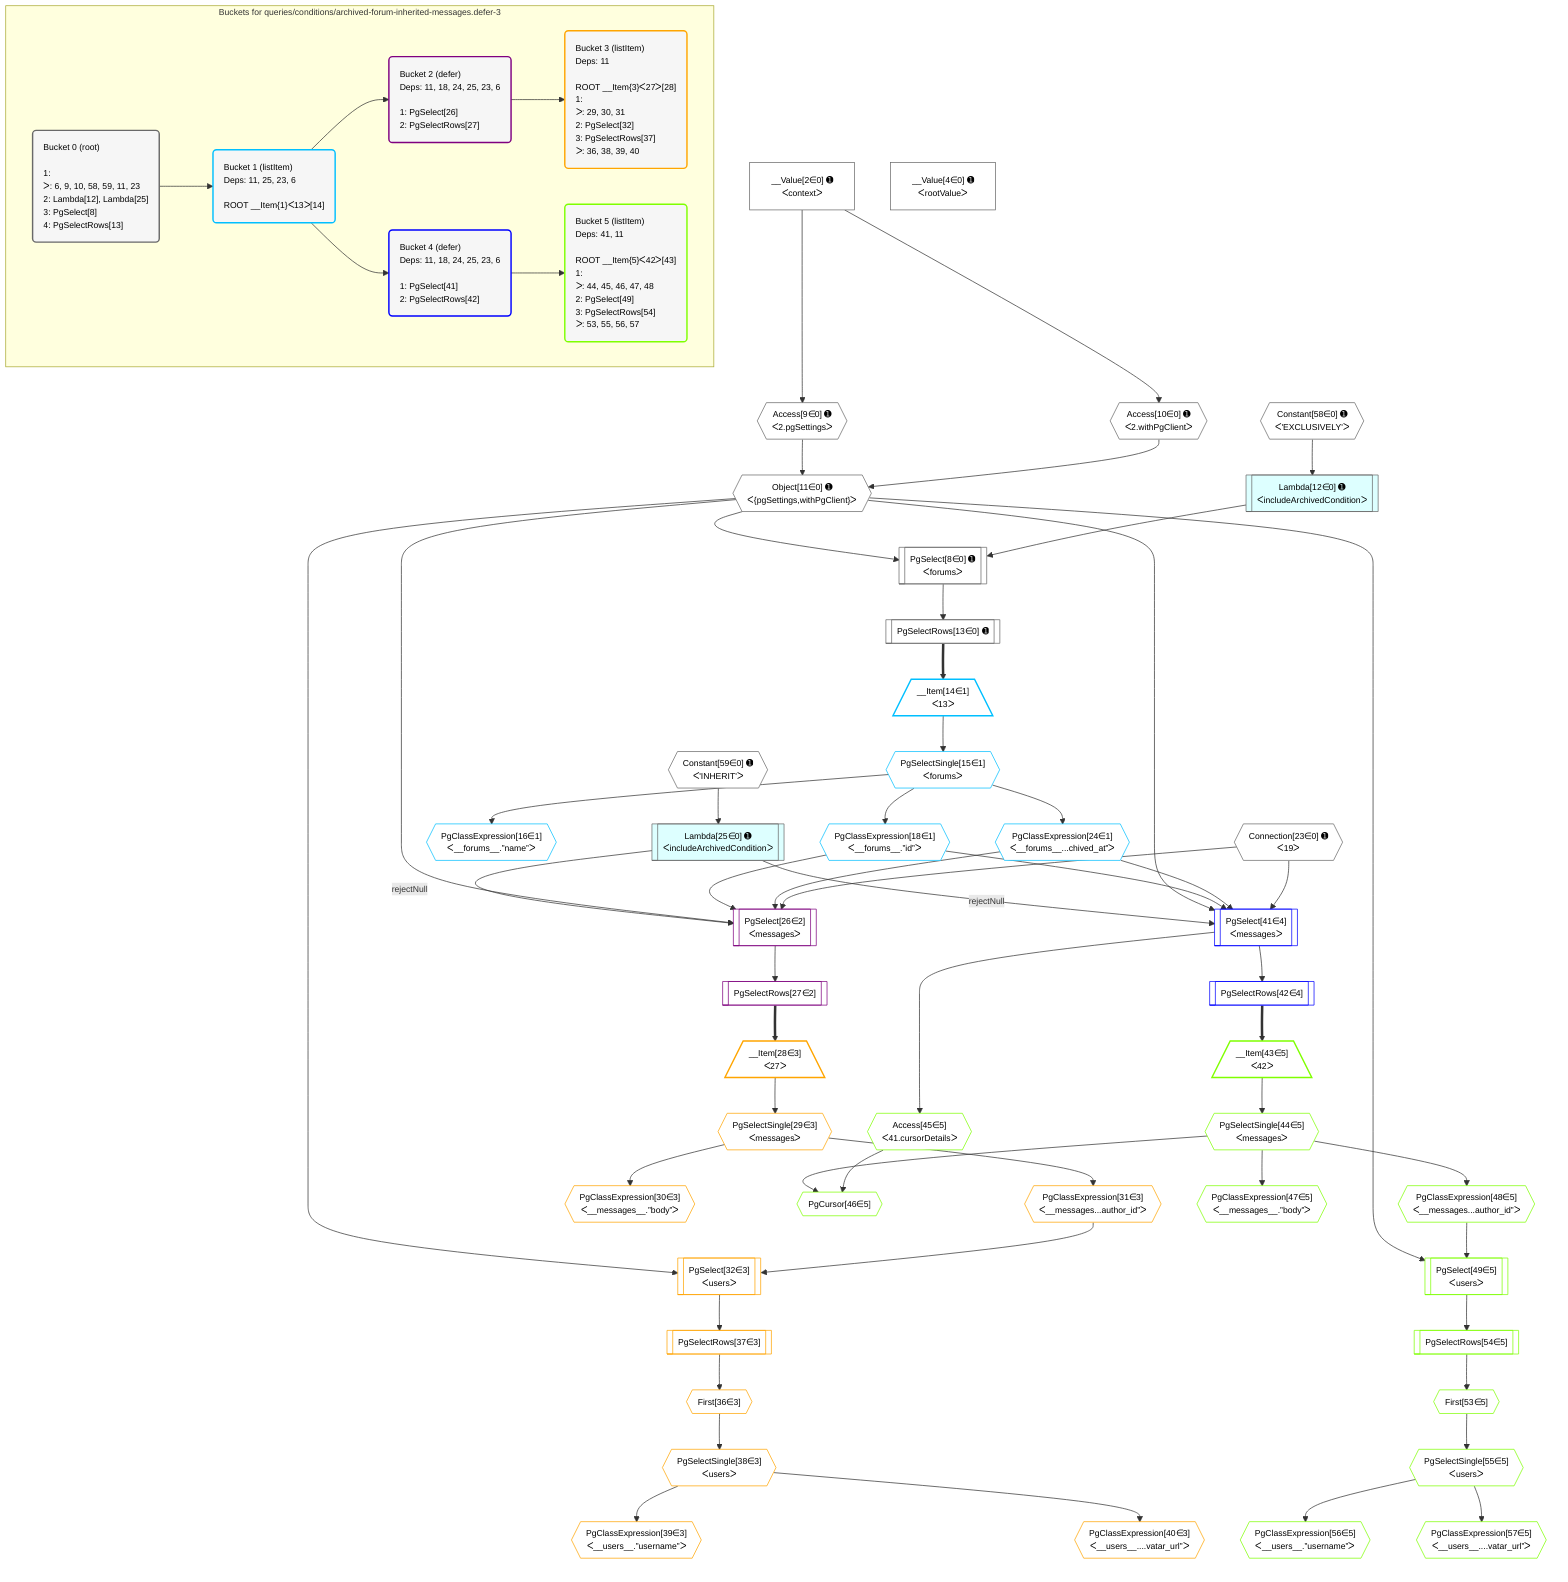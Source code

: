 %%{init: {'themeVariables': { 'fontSize': '12px'}}}%%
graph TD
    classDef path fill:#eee,stroke:#000,color:#000
    classDef plan fill:#fff,stroke-width:1px,color:#000
    classDef itemplan fill:#fff,stroke-width:2px,color:#000
    classDef unbatchedplan fill:#dff,stroke-width:1px,color:#000
    classDef sideeffectplan fill:#fcc,stroke-width:2px,color:#000
    classDef bucket fill:#f6f6f6,color:#000,stroke-width:2px,text-align:left


    %% plan dependencies
    PgSelect8[["PgSelect[8∈0] ➊<br />ᐸforumsᐳ"]]:::plan
    Object11{{"Object[11∈0] ➊<br />ᐸ{pgSettings,withPgClient}ᐳ"}}:::plan
    Lambda12[["Lambda[12∈0] ➊<br />ᐸincludeArchivedConditionᐳ"]]:::unbatchedplan
    Object11 & Lambda12 --> PgSelect8
    Access9{{"Access[9∈0] ➊<br />ᐸ2.pgSettingsᐳ"}}:::plan
    Access10{{"Access[10∈0] ➊<br />ᐸ2.withPgClientᐳ"}}:::plan
    Access9 & Access10 --> Object11
    Connection23{{"Connection[23∈0] ➊<br />ᐸ19ᐳ"}}:::plan
    __Value2["__Value[2∈0] ➊<br />ᐸcontextᐳ"]:::plan
    __Value2 --> Access9
    __Value2 --> Access10
    Constant58{{"Constant[58∈0] ➊<br />ᐸ'EXCLUSIVELY'ᐳ"}}:::plan
    Constant58 --> Lambda12
    PgSelectRows13[["PgSelectRows[13∈0] ➊"]]:::plan
    PgSelect8 --> PgSelectRows13
    Lambda25[["Lambda[25∈0] ➊<br />ᐸincludeArchivedConditionᐳ"]]:::unbatchedplan
    Constant59{{"Constant[59∈0] ➊<br />ᐸ'INHERIT'ᐳ"}}:::plan
    Constant59 --> Lambda25
    __Value4["__Value[4∈0] ➊<br />ᐸrootValueᐳ"]:::plan
    __Item14[/"__Item[14∈1]<br />ᐸ13ᐳ"\]:::itemplan
    PgSelectRows13 ==> __Item14
    PgSelectSingle15{{"PgSelectSingle[15∈1]<br />ᐸforumsᐳ"}}:::plan
    __Item14 --> PgSelectSingle15
    PgClassExpression16{{"PgClassExpression[16∈1]<br />ᐸ__forums__.”name”ᐳ"}}:::plan
    PgSelectSingle15 --> PgClassExpression16
    PgClassExpression18{{"PgClassExpression[18∈1]<br />ᐸ__forums__.”id”ᐳ"}}:::plan
    PgSelectSingle15 --> PgClassExpression18
    PgClassExpression24{{"PgClassExpression[24∈1]<br />ᐸ__forums__...chived_at”ᐳ"}}:::plan
    PgSelectSingle15 --> PgClassExpression24
    PgSelect26[["PgSelect[26∈2]<br />ᐸmessagesᐳ"]]:::plan
    Lambda25 -->|rejectNull| PgSelect26
    Object11 & PgClassExpression18 & PgClassExpression24 & Connection23 --> PgSelect26
    PgSelectRows27[["PgSelectRows[27∈2]"]]:::plan
    PgSelect26 --> PgSelectRows27
    PgSelect32[["PgSelect[32∈3]<br />ᐸusersᐳ"]]:::plan
    PgClassExpression31{{"PgClassExpression[31∈3]<br />ᐸ__messages...author_id”ᐳ"}}:::plan
    Object11 & PgClassExpression31 --> PgSelect32
    __Item28[/"__Item[28∈3]<br />ᐸ27ᐳ"\]:::itemplan
    PgSelectRows27 ==> __Item28
    PgSelectSingle29{{"PgSelectSingle[29∈3]<br />ᐸmessagesᐳ"}}:::plan
    __Item28 --> PgSelectSingle29
    PgClassExpression30{{"PgClassExpression[30∈3]<br />ᐸ__messages__.”body”ᐳ"}}:::plan
    PgSelectSingle29 --> PgClassExpression30
    PgSelectSingle29 --> PgClassExpression31
    First36{{"First[36∈3]"}}:::plan
    PgSelectRows37[["PgSelectRows[37∈3]"]]:::plan
    PgSelectRows37 --> First36
    PgSelect32 --> PgSelectRows37
    PgSelectSingle38{{"PgSelectSingle[38∈3]<br />ᐸusersᐳ"}}:::plan
    First36 --> PgSelectSingle38
    PgClassExpression39{{"PgClassExpression[39∈3]<br />ᐸ__users__.”username”ᐳ"}}:::plan
    PgSelectSingle38 --> PgClassExpression39
    PgClassExpression40{{"PgClassExpression[40∈3]<br />ᐸ__users__....vatar_url”ᐳ"}}:::plan
    PgSelectSingle38 --> PgClassExpression40
    PgSelect41[["PgSelect[41∈4]<br />ᐸmessagesᐳ"]]:::plan
    Lambda25 -->|rejectNull| PgSelect41
    Object11 & PgClassExpression18 & PgClassExpression24 & Connection23 --> PgSelect41
    PgSelectRows42[["PgSelectRows[42∈4]"]]:::plan
    PgSelect41 --> PgSelectRows42
    PgCursor46{{"PgCursor[46∈5]"}}:::plan
    PgSelectSingle44{{"PgSelectSingle[44∈5]<br />ᐸmessagesᐳ"}}:::plan
    Access45{{"Access[45∈5]<br />ᐸ41.cursorDetailsᐳ"}}:::plan
    PgSelectSingle44 & Access45 --> PgCursor46
    PgSelect49[["PgSelect[49∈5]<br />ᐸusersᐳ"]]:::plan
    PgClassExpression48{{"PgClassExpression[48∈5]<br />ᐸ__messages...author_id”ᐳ"}}:::plan
    Object11 & PgClassExpression48 --> PgSelect49
    __Item43[/"__Item[43∈5]<br />ᐸ42ᐳ"\]:::itemplan
    PgSelectRows42 ==> __Item43
    __Item43 --> PgSelectSingle44
    PgSelect41 --> Access45
    PgClassExpression47{{"PgClassExpression[47∈5]<br />ᐸ__messages__.”body”ᐳ"}}:::plan
    PgSelectSingle44 --> PgClassExpression47
    PgSelectSingle44 --> PgClassExpression48
    First53{{"First[53∈5]"}}:::plan
    PgSelectRows54[["PgSelectRows[54∈5]"]]:::plan
    PgSelectRows54 --> First53
    PgSelect49 --> PgSelectRows54
    PgSelectSingle55{{"PgSelectSingle[55∈5]<br />ᐸusersᐳ"}}:::plan
    First53 --> PgSelectSingle55
    PgClassExpression56{{"PgClassExpression[56∈5]<br />ᐸ__users__.”username”ᐳ"}}:::plan
    PgSelectSingle55 --> PgClassExpression56
    PgClassExpression57{{"PgClassExpression[57∈5]<br />ᐸ__users__....vatar_url”ᐳ"}}:::plan
    PgSelectSingle55 --> PgClassExpression57

    %% define steps

    subgraph "Buckets for queries/conditions/archived-forum-inherited-messages.defer-3"
    Bucket0("Bucket 0 (root)<br /><br />1: <br />ᐳ: 6, 9, 10, 58, 59, 11, 23<br />2: Lambda[12], Lambda[25]<br />3: PgSelect[8]<br />4: PgSelectRows[13]"):::bucket
    classDef bucket0 stroke:#696969
    class Bucket0,__Value2,__Value4,PgSelect8,Access9,Access10,Object11,Lambda12,PgSelectRows13,Connection23,Lambda25,Constant58,Constant59 bucket0
    Bucket1("Bucket 1 (listItem)<br />Deps: 11, 25, 23, 6<br /><br />ROOT __Item{1}ᐸ13ᐳ[14]"):::bucket
    classDef bucket1 stroke:#00bfff
    class Bucket1,__Item14,PgSelectSingle15,PgClassExpression16,PgClassExpression18,PgClassExpression24 bucket1
    Bucket2("Bucket 2 (defer)<br />Deps: 11, 18, 24, 25, 23, 6<br /><br />1: PgSelect[26]<br />2: PgSelectRows[27]"):::bucket
    classDef bucket2 stroke:#7f007f
    class Bucket2,PgSelect26,PgSelectRows27 bucket2
    Bucket3("Bucket 3 (listItem)<br />Deps: 11<br /><br />ROOT __Item{3}ᐸ27ᐳ[28]<br />1: <br />ᐳ: 29, 30, 31<br />2: PgSelect[32]<br />3: PgSelectRows[37]<br />ᐳ: 36, 38, 39, 40"):::bucket
    classDef bucket3 stroke:#ffa500
    class Bucket3,__Item28,PgSelectSingle29,PgClassExpression30,PgClassExpression31,PgSelect32,First36,PgSelectRows37,PgSelectSingle38,PgClassExpression39,PgClassExpression40 bucket3
    Bucket4("Bucket 4 (defer)<br />Deps: 11, 18, 24, 25, 23, 6<br /><br />1: PgSelect[41]<br />2: PgSelectRows[42]"):::bucket
    classDef bucket4 stroke:#0000ff
    class Bucket4,PgSelect41,PgSelectRows42 bucket4
    Bucket5("Bucket 5 (listItem)<br />Deps: 41, 11<br /><br />ROOT __Item{5}ᐸ42ᐳ[43]<br />1: <br />ᐳ: 44, 45, 46, 47, 48<br />2: PgSelect[49]<br />3: PgSelectRows[54]<br />ᐳ: 53, 55, 56, 57"):::bucket
    classDef bucket5 stroke:#7fff00
    class Bucket5,__Item43,PgSelectSingle44,Access45,PgCursor46,PgClassExpression47,PgClassExpression48,PgSelect49,First53,PgSelectRows54,PgSelectSingle55,PgClassExpression56,PgClassExpression57 bucket5
    Bucket0 --> Bucket1
    Bucket1 --> Bucket2 & Bucket4
    Bucket2 --> Bucket3
    Bucket4 --> Bucket5
    end
